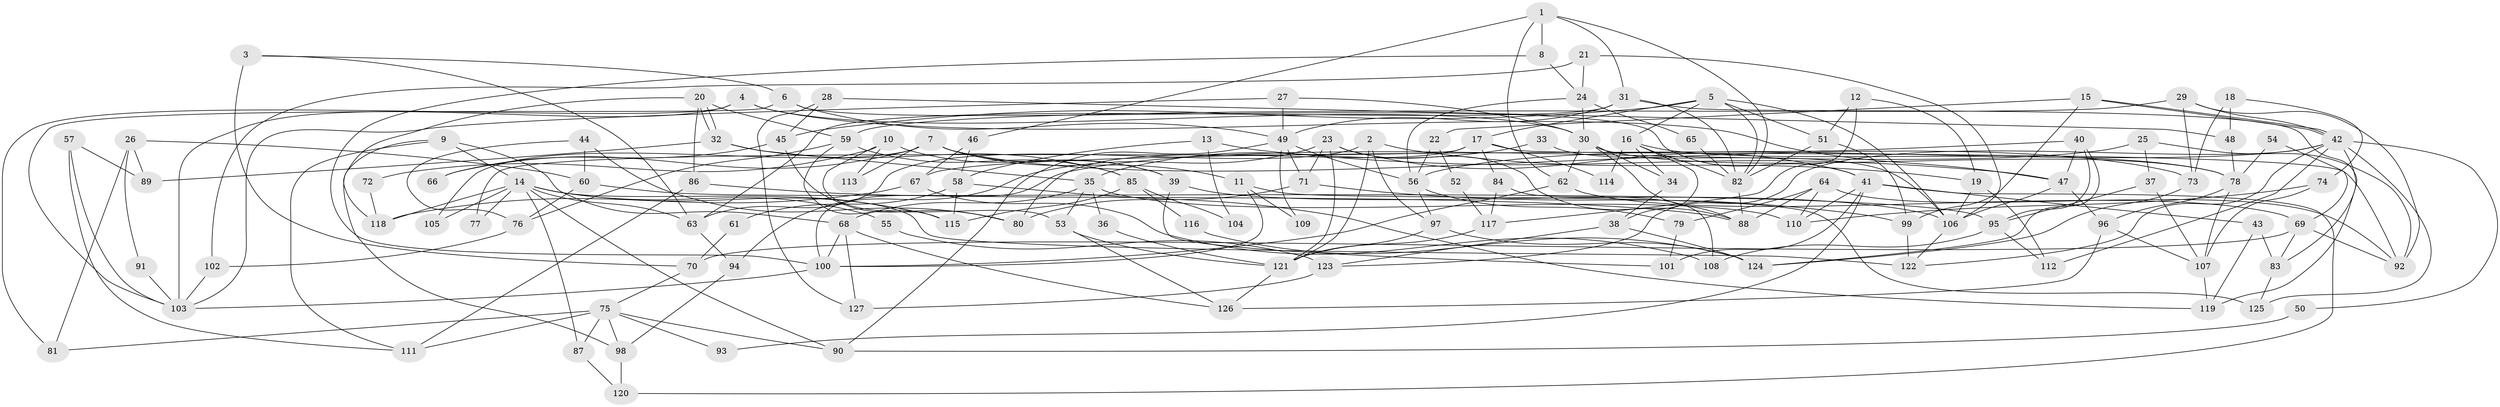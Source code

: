 // Generated by graph-tools (version 1.1) at 2025/50/03/09/25 04:50:44]
// undirected, 127 vertices, 254 edges
graph export_dot {
graph [start="1"]
  node [color=gray90,style=filled];
  1;
  2;
  3;
  4;
  5;
  6;
  7;
  8;
  9;
  10;
  11;
  12;
  13;
  14;
  15;
  16;
  17;
  18;
  19;
  20;
  21;
  22;
  23;
  24;
  25;
  26;
  27;
  28;
  29;
  30;
  31;
  32;
  33;
  34;
  35;
  36;
  37;
  38;
  39;
  40;
  41;
  42;
  43;
  44;
  45;
  46;
  47;
  48;
  49;
  50;
  51;
  52;
  53;
  54;
  55;
  56;
  57;
  58;
  59;
  60;
  61;
  62;
  63;
  64;
  65;
  66;
  67;
  68;
  69;
  70;
  71;
  72;
  73;
  74;
  75;
  76;
  77;
  78;
  79;
  80;
  81;
  82;
  83;
  84;
  85;
  86;
  87;
  88;
  89;
  90;
  91;
  92;
  93;
  94;
  95;
  96;
  97;
  98;
  99;
  100;
  101;
  102;
  103;
  104;
  105;
  106;
  107;
  108;
  109;
  110;
  111;
  112;
  113;
  114;
  115;
  116;
  117;
  118;
  119;
  120;
  121;
  122;
  123;
  124;
  125;
  126;
  127;
  1 -- 82;
  1 -- 62;
  1 -- 8;
  1 -- 31;
  1 -- 46;
  2 -- 121;
  2 -- 19;
  2 -- 63;
  2 -- 97;
  3 -- 6;
  3 -- 63;
  3 -- 70;
  4 -- 47;
  4 -- 81;
  4 -- 30;
  4 -- 103;
  5 -- 16;
  5 -- 106;
  5 -- 17;
  5 -- 45;
  5 -- 51;
  5 -- 82;
  6 -- 103;
  6 -- 49;
  6 -- 41;
  7 -- 39;
  7 -- 11;
  7 -- 66;
  7 -- 73;
  7 -- 105;
  7 -- 113;
  8 -- 100;
  8 -- 24;
  9 -- 14;
  9 -- 111;
  9 -- 68;
  9 -- 98;
  10 -- 39;
  10 -- 53;
  10 -- 72;
  10 -- 113;
  11 -- 100;
  11 -- 125;
  11 -- 109;
  12 -- 19;
  12 -- 51;
  12 -- 117;
  13 -- 58;
  13 -- 47;
  13 -- 104;
  14 -- 63;
  14 -- 90;
  14 -- 55;
  14 -- 77;
  14 -- 87;
  14 -- 105;
  14 -- 115;
  14 -- 118;
  14 -- 122;
  15 -- 42;
  15 -- 42;
  15 -- 99;
  15 -- 22;
  16 -- 78;
  16 -- 82;
  16 -- 34;
  16 -- 38;
  16 -- 114;
  17 -- 92;
  17 -- 77;
  17 -- 80;
  17 -- 84;
  17 -- 114;
  18 -- 73;
  18 -- 48;
  18 -- 74;
  19 -- 106;
  19 -- 112;
  20 -- 118;
  20 -- 32;
  20 -- 32;
  20 -- 59;
  20 -- 86;
  21 -- 102;
  21 -- 24;
  21 -- 106;
  22 -- 56;
  22 -- 52;
  23 -- 88;
  23 -- 41;
  23 -- 71;
  23 -- 94;
  23 -- 121;
  24 -- 30;
  24 -- 56;
  24 -- 65;
  25 -- 37;
  25 -- 100;
  25 -- 92;
  26 -- 60;
  26 -- 89;
  26 -- 81;
  26 -- 91;
  27 -- 103;
  27 -- 49;
  27 -- 30;
  28 -- 127;
  28 -- 45;
  28 -- 48;
  29 -- 92;
  29 -- 73;
  29 -- 42;
  29 -- 59;
  30 -- 34;
  30 -- 62;
  30 -- 78;
  30 -- 88;
  31 -- 82;
  31 -- 49;
  31 -- 63;
  31 -- 119;
  32 -- 85;
  32 -- 35;
  32 -- 89;
  33 -- 35;
  33 -- 106;
  34 -- 38;
  35 -- 53;
  35 -- 36;
  35 -- 68;
  35 -- 110;
  36 -- 121;
  37 -- 107;
  37 -- 95;
  38 -- 123;
  38 -- 124;
  39 -- 101;
  39 -- 106;
  40 -- 47;
  40 -- 124;
  40 -- 67;
  40 -- 95;
  41 -- 43;
  41 -- 93;
  41 -- 101;
  41 -- 110;
  41 -- 120;
  42 -- 50;
  42 -- 56;
  42 -- 83;
  42 -- 112;
  42 -- 122;
  42 -- 123;
  42 -- 125;
  43 -- 83;
  43 -- 119;
  44 -- 60;
  44 -- 80;
  44 -- 76;
  45 -- 80;
  45 -- 66;
  46 -- 58;
  46 -- 67;
  47 -- 96;
  47 -- 106;
  48 -- 78;
  49 -- 56;
  49 -- 71;
  49 -- 90;
  49 -- 109;
  50 -- 90;
  51 -- 99;
  51 -- 82;
  52 -- 117;
  53 -- 121;
  53 -- 126;
  54 -- 69;
  54 -- 78;
  55 -- 123;
  56 -- 79;
  56 -- 97;
  57 -- 111;
  57 -- 103;
  57 -- 89;
  58 -- 115;
  58 -- 119;
  58 -- 61;
  59 -- 76;
  59 -- 85;
  59 -- 115;
  60 -- 95;
  60 -- 76;
  61 -- 70;
  62 -- 69;
  62 -- 100;
  63 -- 94;
  64 -- 110;
  64 -- 88;
  64 -- 79;
  64 -- 92;
  65 -- 82;
  67 -- 108;
  67 -- 118;
  68 -- 100;
  68 -- 126;
  68 -- 127;
  69 -- 92;
  69 -- 70;
  69 -- 83;
  70 -- 75;
  71 -- 80;
  71 -- 99;
  72 -- 118;
  73 -- 124;
  74 -- 110;
  74 -- 107;
  75 -- 87;
  75 -- 98;
  75 -- 81;
  75 -- 90;
  75 -- 93;
  75 -- 111;
  76 -- 102;
  78 -- 107;
  78 -- 96;
  79 -- 101;
  82 -- 88;
  83 -- 125;
  84 -- 117;
  84 -- 108;
  85 -- 115;
  85 -- 104;
  85 -- 116;
  86 -- 88;
  86 -- 111;
  87 -- 120;
  91 -- 103;
  94 -- 98;
  95 -- 108;
  95 -- 112;
  96 -- 126;
  96 -- 107;
  97 -- 121;
  97 -- 124;
  98 -- 120;
  99 -- 122;
  100 -- 103;
  102 -- 103;
  106 -- 122;
  107 -- 119;
  116 -- 124;
  117 -- 121;
  121 -- 126;
  123 -- 127;
}
